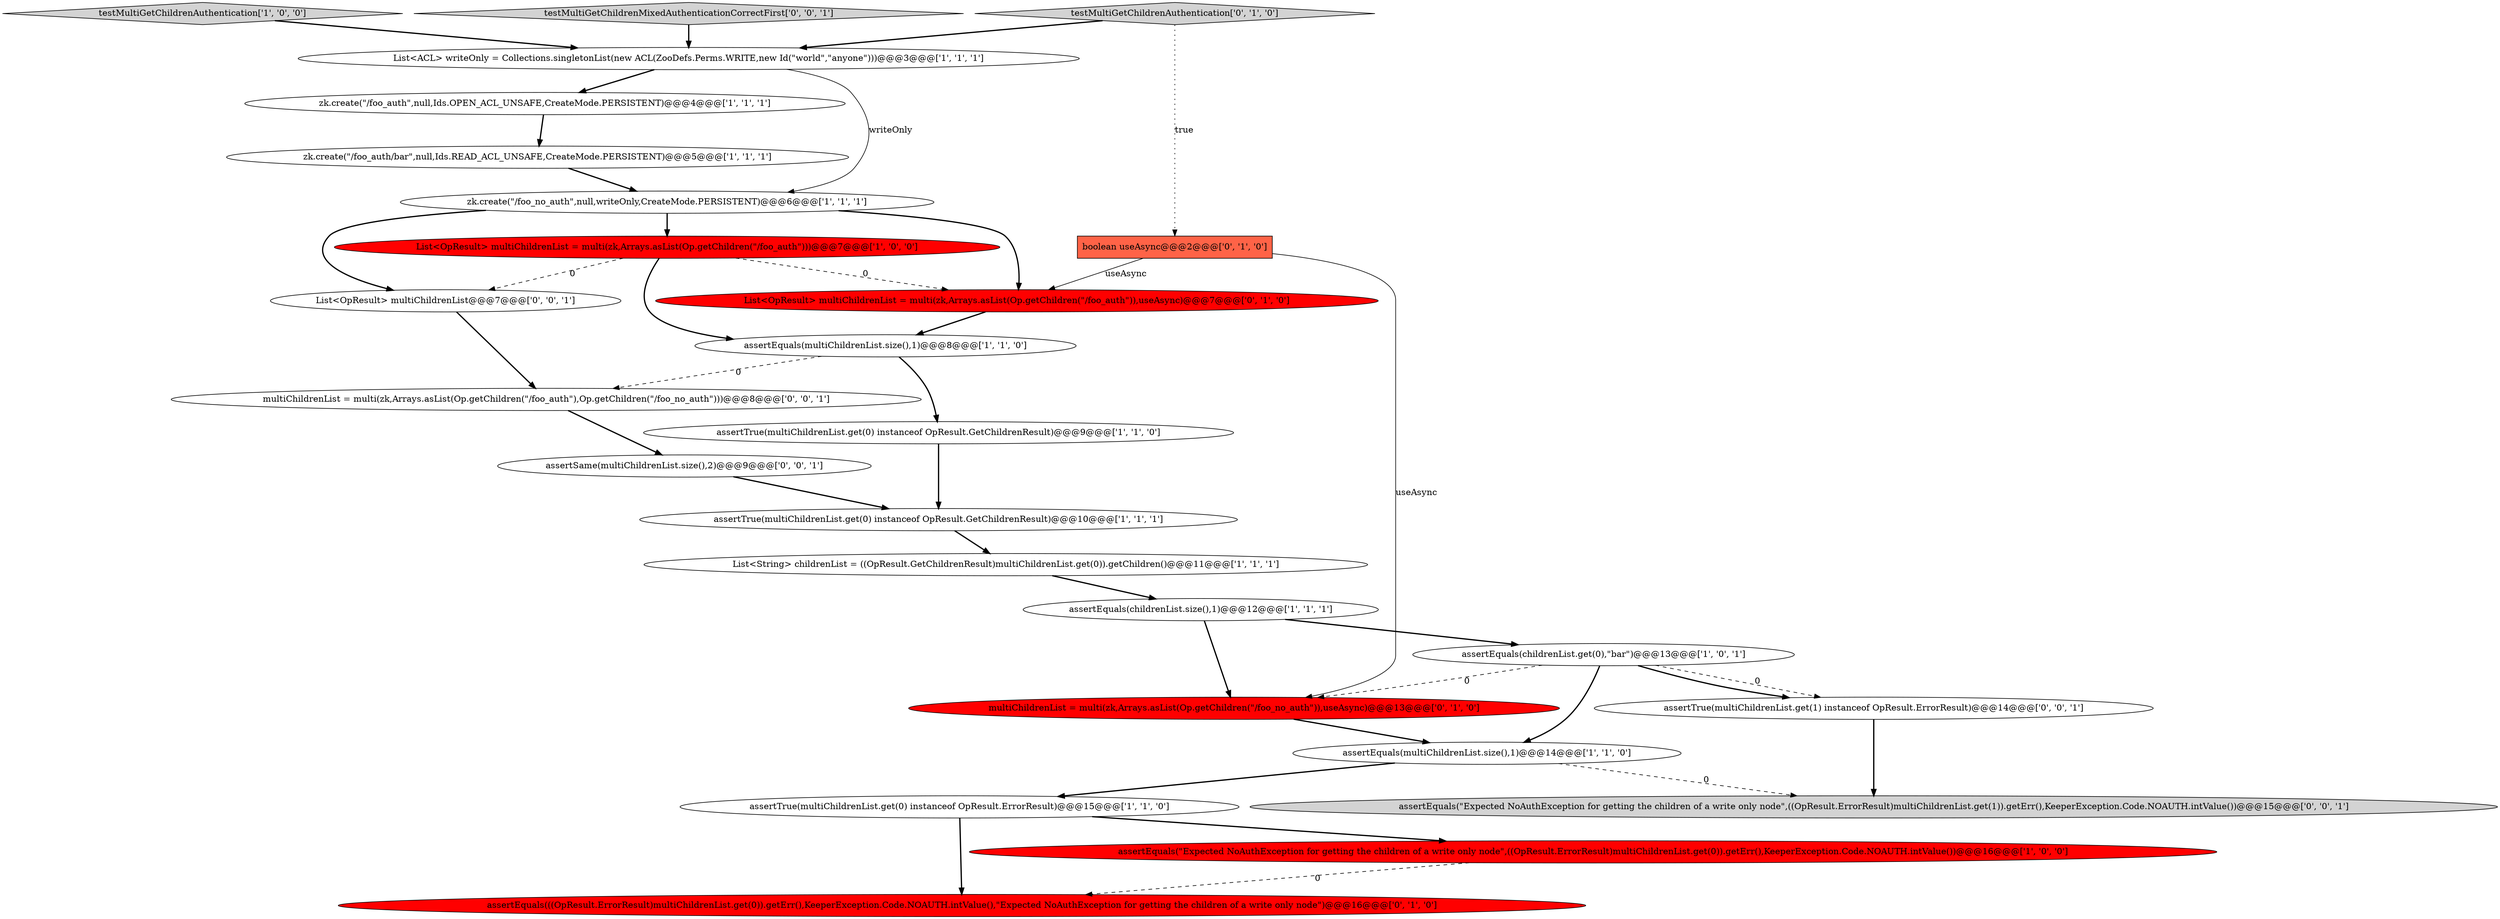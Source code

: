 digraph {
23 [style = filled, label = "multiChildrenList = multi(zk,Arrays.asList(Op.getChildren(\"/foo_auth\"),Op.getChildren(\"/foo_no_auth\")))@@@8@@@['0', '0', '1']", fillcolor = white, shape = ellipse image = "AAA0AAABBB3BBB"];
25 [style = filled, label = "assertSame(multiChildrenList.size(),2)@@@9@@@['0', '0', '1']", fillcolor = white, shape = ellipse image = "AAA0AAABBB3BBB"];
3 [style = filled, label = "assertEquals(multiChildrenList.size(),1)@@@8@@@['1', '1', '0']", fillcolor = white, shape = ellipse image = "AAA0AAABBB1BBB"];
14 [style = filled, label = "List<String> childrenList = ((OpResult.GetChildrenResult)multiChildrenList.get(0)).getChildren()@@@11@@@['1', '1', '1']", fillcolor = white, shape = ellipse image = "AAA0AAABBB1BBB"];
1 [style = filled, label = "testMultiGetChildrenAuthentication['1', '0', '0']", fillcolor = lightgray, shape = diamond image = "AAA0AAABBB1BBB"];
18 [style = filled, label = "List<OpResult> multiChildrenList = multi(zk,Arrays.asList(Op.getChildren(\"/foo_auth\")),useAsync)@@@7@@@['0', '1', '0']", fillcolor = red, shape = ellipse image = "AAA1AAABBB2BBB"];
8 [style = filled, label = "zk.create(\"/foo_no_auth\",null,writeOnly,CreateMode.PERSISTENT)@@@6@@@['1', '1', '1']", fillcolor = white, shape = ellipse image = "AAA0AAABBB1BBB"];
9 [style = filled, label = "List<ACL> writeOnly = Collections.singletonList(new ACL(ZooDefs.Perms.WRITE,new Id(\"world\",\"anyone\")))@@@3@@@['1', '1', '1']", fillcolor = white, shape = ellipse image = "AAA0AAABBB1BBB"];
17 [style = filled, label = "assertEquals(((OpResult.ErrorResult)multiChildrenList.get(0)).getErr(),KeeperException.Code.NOAUTH.intValue(),\"Expected NoAuthException for getting the children of a write only node\")@@@16@@@['0', '1', '0']", fillcolor = red, shape = ellipse image = "AAA1AAABBB2BBB"];
20 [style = filled, label = "assertTrue(multiChildrenList.get(1) instanceof OpResult.ErrorResult)@@@14@@@['0', '0', '1']", fillcolor = white, shape = ellipse image = "AAA0AAABBB3BBB"];
5 [style = filled, label = "assertEquals(multiChildrenList.size(),1)@@@14@@@['1', '1', '0']", fillcolor = white, shape = ellipse image = "AAA0AAABBB1BBB"];
12 [style = filled, label = "assertEquals(childrenList.size(),1)@@@12@@@['1', '1', '1']", fillcolor = white, shape = ellipse image = "AAA0AAABBB1BBB"];
6 [style = filled, label = "zk.create(\"/foo_auth/bar\",null,Ids.READ_ACL_UNSAFE,CreateMode.PERSISTENT)@@@5@@@['1', '1', '1']", fillcolor = white, shape = ellipse image = "AAA0AAABBB1BBB"];
13 [style = filled, label = "assertTrue(multiChildrenList.get(0) instanceof OpResult.ErrorResult)@@@15@@@['1', '1', '0']", fillcolor = white, shape = ellipse image = "AAA0AAABBB1BBB"];
2 [style = filled, label = "assertTrue(multiChildrenList.get(0) instanceof OpResult.GetChildrenResult)@@@9@@@['1', '1', '0']", fillcolor = white, shape = ellipse image = "AAA0AAABBB1BBB"];
11 [style = filled, label = "zk.create(\"/foo_auth\",null,Ids.OPEN_ACL_UNSAFE,CreateMode.PERSISTENT)@@@4@@@['1', '1', '1']", fillcolor = white, shape = ellipse image = "AAA0AAABBB1BBB"];
15 [style = filled, label = "testMultiGetChildrenAuthentication['0', '1', '0']", fillcolor = lightgray, shape = diamond image = "AAA0AAABBB2BBB"];
22 [style = filled, label = "assertEquals(\"Expected NoAuthException for getting the children of a write only node\",((OpResult.ErrorResult)multiChildrenList.get(1)).getErr(),KeeperException.Code.NOAUTH.intValue())@@@15@@@['0', '0', '1']", fillcolor = lightgray, shape = ellipse image = "AAA0AAABBB3BBB"];
16 [style = filled, label = "multiChildrenList = multi(zk,Arrays.asList(Op.getChildren(\"/foo_no_auth\")),useAsync)@@@13@@@['0', '1', '0']", fillcolor = red, shape = ellipse image = "AAA1AAABBB2BBB"];
21 [style = filled, label = "testMultiGetChildrenMixedAuthenticationCorrectFirst['0', '0', '1']", fillcolor = lightgray, shape = diamond image = "AAA0AAABBB3BBB"];
4 [style = filled, label = "assertTrue(multiChildrenList.get(0) instanceof OpResult.GetChildrenResult)@@@10@@@['1', '1', '1']", fillcolor = white, shape = ellipse image = "AAA0AAABBB1BBB"];
24 [style = filled, label = "List<OpResult> multiChildrenList@@@7@@@['0', '0', '1']", fillcolor = white, shape = ellipse image = "AAA0AAABBB3BBB"];
0 [style = filled, label = "assertEquals(childrenList.get(0),\"bar\")@@@13@@@['1', '0', '1']", fillcolor = white, shape = ellipse image = "AAA0AAABBB1BBB"];
10 [style = filled, label = "List<OpResult> multiChildrenList = multi(zk,Arrays.asList(Op.getChildren(\"/foo_auth\")))@@@7@@@['1', '0', '0']", fillcolor = red, shape = ellipse image = "AAA1AAABBB1BBB"];
7 [style = filled, label = "assertEquals(\"Expected NoAuthException for getting the children of a write only node\",((OpResult.ErrorResult)multiChildrenList.get(0)).getErr(),KeeperException.Code.NOAUTH.intValue())@@@16@@@['1', '0', '0']", fillcolor = red, shape = ellipse image = "AAA1AAABBB1BBB"];
19 [style = filled, label = "boolean useAsync@@@2@@@['0', '1', '0']", fillcolor = tomato, shape = box image = "AAA1AAABBB2BBB"];
8->10 [style = bold, label=""];
18->3 [style = bold, label=""];
23->25 [style = bold, label=""];
4->14 [style = bold, label=""];
19->16 [style = solid, label="useAsync"];
9->11 [style = bold, label=""];
7->17 [style = dashed, label="0"];
8->18 [style = bold, label=""];
19->18 [style = solid, label="useAsync"];
11->6 [style = bold, label=""];
0->16 [style = dashed, label="0"];
25->4 [style = bold, label=""];
10->3 [style = bold, label=""];
12->16 [style = bold, label=""];
0->20 [style = dashed, label="0"];
2->4 [style = bold, label=""];
12->0 [style = bold, label=""];
9->8 [style = solid, label="writeOnly"];
1->9 [style = bold, label=""];
20->22 [style = bold, label=""];
3->23 [style = dashed, label="0"];
13->17 [style = bold, label=""];
21->9 [style = bold, label=""];
3->2 [style = bold, label=""];
15->9 [style = bold, label=""];
13->7 [style = bold, label=""];
15->19 [style = dotted, label="true"];
5->13 [style = bold, label=""];
14->12 [style = bold, label=""];
6->8 [style = bold, label=""];
16->5 [style = bold, label=""];
0->20 [style = bold, label=""];
5->22 [style = dashed, label="0"];
10->24 [style = dashed, label="0"];
10->18 [style = dashed, label="0"];
0->5 [style = bold, label=""];
24->23 [style = bold, label=""];
8->24 [style = bold, label=""];
}
